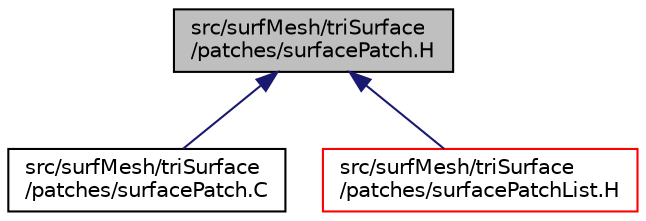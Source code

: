 digraph "src/surfMesh/triSurface/patches/surfacePatch.H"
{
  bgcolor="transparent";
  edge [fontname="Helvetica",fontsize="10",labelfontname="Helvetica",labelfontsize="10"];
  node [fontname="Helvetica",fontsize="10",shape=record];
  Node1 [label="src/surfMesh/triSurface\l/patches/surfacePatch.H",height=0.2,width=0.4,color="black", fillcolor="grey75", style="filled" fontcolor="black"];
  Node1 -> Node2 [dir="back",color="midnightblue",fontsize="10",style="solid",fontname="Helvetica"];
  Node2 [label="src/surfMesh/triSurface\l/patches/surfacePatch.C",height=0.2,width=0.4,color="black",URL="$src_2surfMesh_2triSurface_2patches_2surfacePatch_8C.html"];
  Node1 -> Node3 [dir="back",color="midnightblue",fontsize="10",style="solid",fontname="Helvetica"];
  Node3 [label="src/surfMesh/triSurface\l/patches/surfacePatchList.H",height=0.2,width=0.4,color="red",URL="$surfacePatchList_8H.html"];
}
